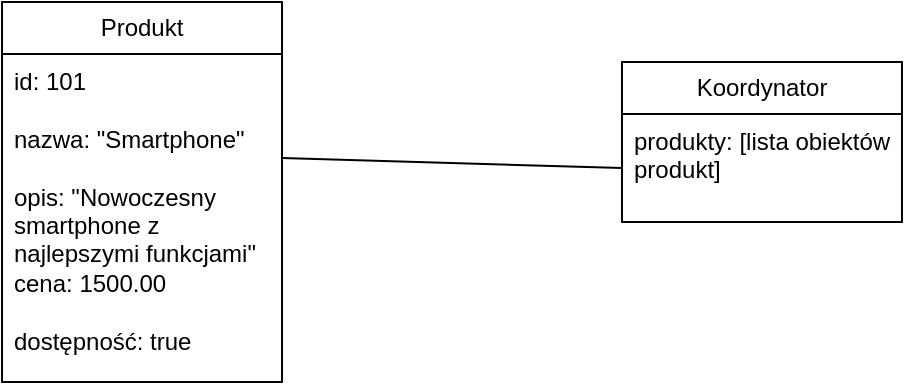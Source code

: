 <mxfile version="24.2.5" type="github">
  <diagram name="Strona-1" id="M2NeZW4pih5JDx2M3lNW">
    <mxGraphModel dx="1620" dy="783" grid="1" gridSize="10" guides="1" tooltips="1" connect="1" arrows="1" fold="1" page="1" pageScale="1" pageWidth="827" pageHeight="1169" math="0" shadow="0">
      <root>
        <mxCell id="0" />
        <mxCell id="1" parent="0" />
        <mxCell id="DivtcPFtsk-IFHZURAQn-5" value="Produkt" style="swimlane;fontStyle=0;childLayout=stackLayout;horizontal=1;startSize=26;fillColor=none;horizontalStack=0;resizeParent=1;resizeParentMax=0;resizeLast=0;collapsible=1;marginBottom=0;whiteSpace=wrap;html=1;" vertex="1" parent="1">
          <mxGeometry x="140" y="250" width="140" height="190" as="geometry" />
        </mxCell>
        <mxCell id="DivtcPFtsk-IFHZURAQn-6" value="&lt;div&gt;id: 101&amp;nbsp; &amp;nbsp; &amp;nbsp; &amp;nbsp; &amp;nbsp; &amp;nbsp; &amp;nbsp; &amp;nbsp; &amp;nbsp; &amp;nbsp; &amp;nbsp; &amp;nbsp; &amp;nbsp; &amp;nbsp; &amp;nbsp; &amp;nbsp; &amp;nbsp; &amp;nbsp; &amp;nbsp; &amp;nbsp; &amp;nbsp; &amp;nbsp; &amp;nbsp; &amp;nbsp;&amp;nbsp;&lt;/div&gt;&lt;div&gt;nazwa: &quot;Smartphone&quot;&amp;nbsp; &amp;nbsp; &amp;nbsp; &amp;nbsp; &amp;nbsp; &amp;nbsp; &amp;nbsp; &amp;nbsp; &amp;nbsp; &amp;nbsp; &amp;nbsp; &amp;nbsp; &amp;nbsp; &amp;nbsp; &amp;nbsp; &amp;nbsp; &amp;nbsp; &amp;nbsp;&amp;nbsp;&lt;/div&gt;&lt;div&gt;opis: &quot;Nowoczesny smartphone z najlepszymi funkcjami&quot;&amp;nbsp;&lt;/div&gt;&lt;div&gt;cena: 1500.00&amp;nbsp; &amp;nbsp; &amp;nbsp; &amp;nbsp; &amp;nbsp; &amp;nbsp; &amp;nbsp; &amp;nbsp; &amp;nbsp; &amp;nbsp; &amp;nbsp; &amp;nbsp; &amp;nbsp; &amp;nbsp; &amp;nbsp; &amp;nbsp; &amp;nbsp; &amp;nbsp; &amp;nbsp; &amp;nbsp; &amp;nbsp;&amp;nbsp;&lt;/div&gt;&lt;div&gt;dostępność: true&amp;nbsp;&lt;/div&gt;" style="text;strokeColor=none;fillColor=none;align=left;verticalAlign=top;spacingLeft=4;spacingRight=4;overflow=hidden;rotatable=0;points=[[0,0.5],[1,0.5]];portConstraint=eastwest;whiteSpace=wrap;html=1;" vertex="1" parent="DivtcPFtsk-IFHZURAQn-5">
          <mxGeometry y="26" width="140" height="164" as="geometry" />
        </mxCell>
        <mxCell id="DivtcPFtsk-IFHZURAQn-9" value="Koordynator" style="swimlane;fontStyle=0;childLayout=stackLayout;horizontal=1;startSize=26;fillColor=none;horizontalStack=0;resizeParent=1;resizeParentMax=0;resizeLast=0;collapsible=1;marginBottom=0;whiteSpace=wrap;html=1;" vertex="1" parent="1">
          <mxGeometry x="450" y="280" width="140" height="80" as="geometry" />
        </mxCell>
        <mxCell id="DivtcPFtsk-IFHZURAQn-10" value="produkty: [lista obiektów produkt]&amp;nbsp;&amp;nbsp;" style="text;strokeColor=none;fillColor=none;align=left;verticalAlign=top;spacingLeft=4;spacingRight=4;overflow=hidden;rotatable=0;points=[[0,0.5],[1,0.5]];portConstraint=eastwest;whiteSpace=wrap;html=1;" vertex="1" parent="DivtcPFtsk-IFHZURAQn-9">
          <mxGeometry y="26" width="140" height="54" as="geometry" />
        </mxCell>
        <mxCell id="DivtcPFtsk-IFHZURAQn-12" value="" style="endArrow=none;html=1;rounded=0;exitX=1;exitY=0.317;exitDx=0;exitDy=0;exitPerimeter=0;entryX=0;entryY=0.5;entryDx=0;entryDy=0;" edge="1" parent="1" source="DivtcPFtsk-IFHZURAQn-6" target="DivtcPFtsk-IFHZURAQn-10">
          <mxGeometry width="50" height="50" relative="1" as="geometry">
            <mxPoint x="390" y="430" as="sourcePoint" />
            <mxPoint x="440" y="380" as="targetPoint" />
          </mxGeometry>
        </mxCell>
      </root>
    </mxGraphModel>
  </diagram>
</mxfile>
